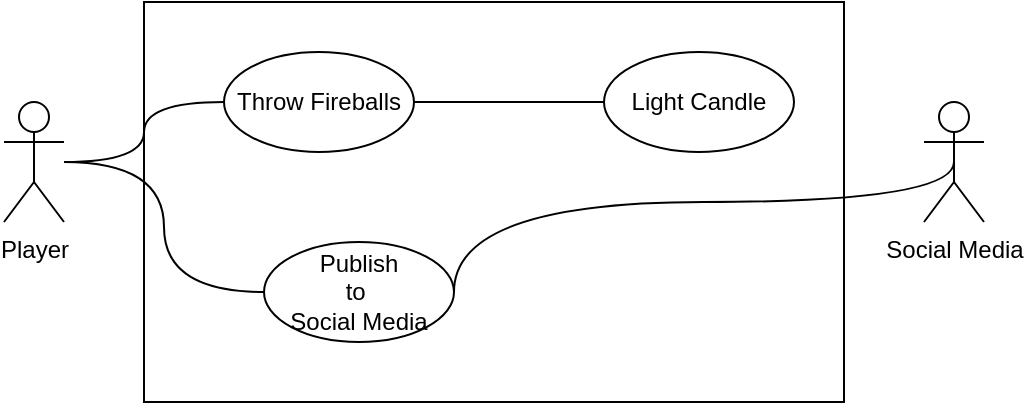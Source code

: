 <mxfile version="11.3.2" type="github" pages="1"><diagram id="JICHQun6N2Y-rhhe004J" name="Page-1"><mxGraphModel dx="1168" dy="750" grid="1" gridSize="10" guides="1" tooltips="1" connect="1" arrows="1" fold="1" page="1" pageScale="1" pageWidth="850" pageHeight="1100" math="0" shadow="0"><root><mxCell id="0"/><mxCell id="1" parent="0"/><mxCell id="xM4FKmO99-atQIqdxKwR-11" value="" style="edgeStyle=orthogonalEdgeStyle;rounded=0;orthogonalLoop=1;jettySize=auto;html=1;entryX=0;entryY=0.5;entryDx=0;entryDy=0;curved=1;endArrow=none;endFill=0;" parent="1" source="xM4FKmO99-atQIqdxKwR-1" target="xM4FKmO99-atQIqdxKwR-6" edge="1"><mxGeometry relative="1" as="geometry"/></mxCell><mxCell id="xM4FKmO99-atQIqdxKwR-13" style="edgeStyle=orthogonalEdgeStyle;curved=1;rounded=0;orthogonalLoop=1;jettySize=auto;html=1;entryX=0;entryY=0.5;entryDx=0;entryDy=0;endArrow=none;endFill=0;" parent="1" source="xM4FKmO99-atQIqdxKwR-1" target="xM4FKmO99-atQIqdxKwR-8" edge="1"><mxGeometry relative="1" as="geometry"/></mxCell><mxCell id="xM4FKmO99-atQIqdxKwR-1" value="Player" style="shape=umlActor;verticalLabelPosition=bottom;labelBackgroundColor=#ffffff;verticalAlign=top;html=1;" parent="1" vertex="1"><mxGeometry x="90" y="100" width="30" height="60" as="geometry"/></mxCell><mxCell id="xM4FKmO99-atQIqdxKwR-5" value="" style="rounded=0;whiteSpace=wrap;html=1;fillColor=none;" parent="1" vertex="1"><mxGeometry x="160" y="50" width="350" height="200" as="geometry"/></mxCell><mxCell id="xM4FKmO99-atQIqdxKwR-14" style="edgeStyle=orthogonalEdgeStyle;curved=1;rounded=0;orthogonalLoop=1;jettySize=auto;html=1;exitX=1;exitY=0.5;exitDx=0;exitDy=0;entryX=0;entryY=0.5;entryDx=0;entryDy=0;endArrow=none;endFill=0;" parent="1" source="xM4FKmO99-atQIqdxKwR-6" target="xM4FKmO99-atQIqdxKwR-7" edge="1"><mxGeometry relative="1" as="geometry"/></mxCell><mxCell id="xM4FKmO99-atQIqdxKwR-6" value="Throw Fireballs" style="ellipse;whiteSpace=wrap;html=1;fillColor=none;" parent="1" vertex="1"><mxGeometry x="200" y="75" width="95" height="50" as="geometry"/></mxCell><mxCell id="xM4FKmO99-atQIqdxKwR-7" value="Light Candle" style="ellipse;whiteSpace=wrap;html=1;fillColor=none;" parent="1" vertex="1"><mxGeometry x="390" y="75" width="95" height="50" as="geometry"/></mxCell><mxCell id="xM4FKmO99-atQIqdxKwR-15" style="edgeStyle=orthogonalEdgeStyle;curved=1;rounded=0;orthogonalLoop=1;jettySize=auto;html=1;exitX=1;exitY=0.5;exitDx=0;exitDy=0;entryX=0.5;entryY=0.5;entryDx=0;entryDy=0;entryPerimeter=0;endArrow=none;endFill=0;" parent="1" source="xM4FKmO99-atQIqdxKwR-8" target="xM4FKmO99-atQIqdxKwR-10" edge="1"><mxGeometry relative="1" as="geometry"><Array as="points"><mxPoint x="315" y="150"/><mxPoint x="565" y="150"/></Array></mxGeometry></mxCell><mxCell id="xM4FKmO99-atQIqdxKwR-8" value="Publish&lt;br&gt;to&amp;nbsp;&lt;br&gt;Social Media" style="ellipse;whiteSpace=wrap;html=1;fillColor=none;" parent="1" vertex="1"><mxGeometry x="220" y="170" width="95" height="50" as="geometry"/></mxCell><mxCell id="xM4FKmO99-atQIqdxKwR-10" value="Social Media" style="shape=umlActor;verticalLabelPosition=bottom;labelBackgroundColor=#ffffff;verticalAlign=top;html=1;" parent="1" vertex="1"><mxGeometry x="550" y="100" width="30" height="60" as="geometry"/></mxCell></root></mxGraphModel></diagram></mxfile>